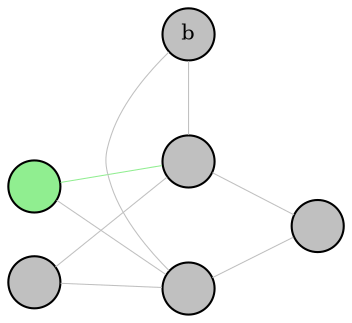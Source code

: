 graph NeuralNetwork {
    rankdir=LR; // Left to Right direction
    bgcolor=transparent; // Set background color to transparent
    node [shape=circle, style=filled, fontcolor=black, fillcolor=grey, fixedsize=true, width=0.35, height=0.35, fontsize=10];
    edge [color=grey, fontcolor=white, fontsize=10, penwidth=0.5];
    
    // Input layer
    X1 [label="", fillcolor=lightgreen];
    X2 [label=""];
    
    // Hidden layer
    H1 [label=""];
    H2 [label=""];
    
    // Bias node (placed above the hidden layer)
    B1 [label="b"];
    
    // Output layer
    Y1 [label=""];

    {rank=same; B1; H2; H1;}
      
    B1 -- H1;
    B1 -- H2;
    H1 -- H2 [style=invis];
    
    // Connecting Input to Hidden Layer
    X1 -- H1 [label="w₁" color=lightgreen];
    X1 -- H2;
    X2 -- H1;
    X2 -- H2;

    
    // Connecting Hidden to Output Layer
    H1 -- Y1;
    H2 -- Y1;
}